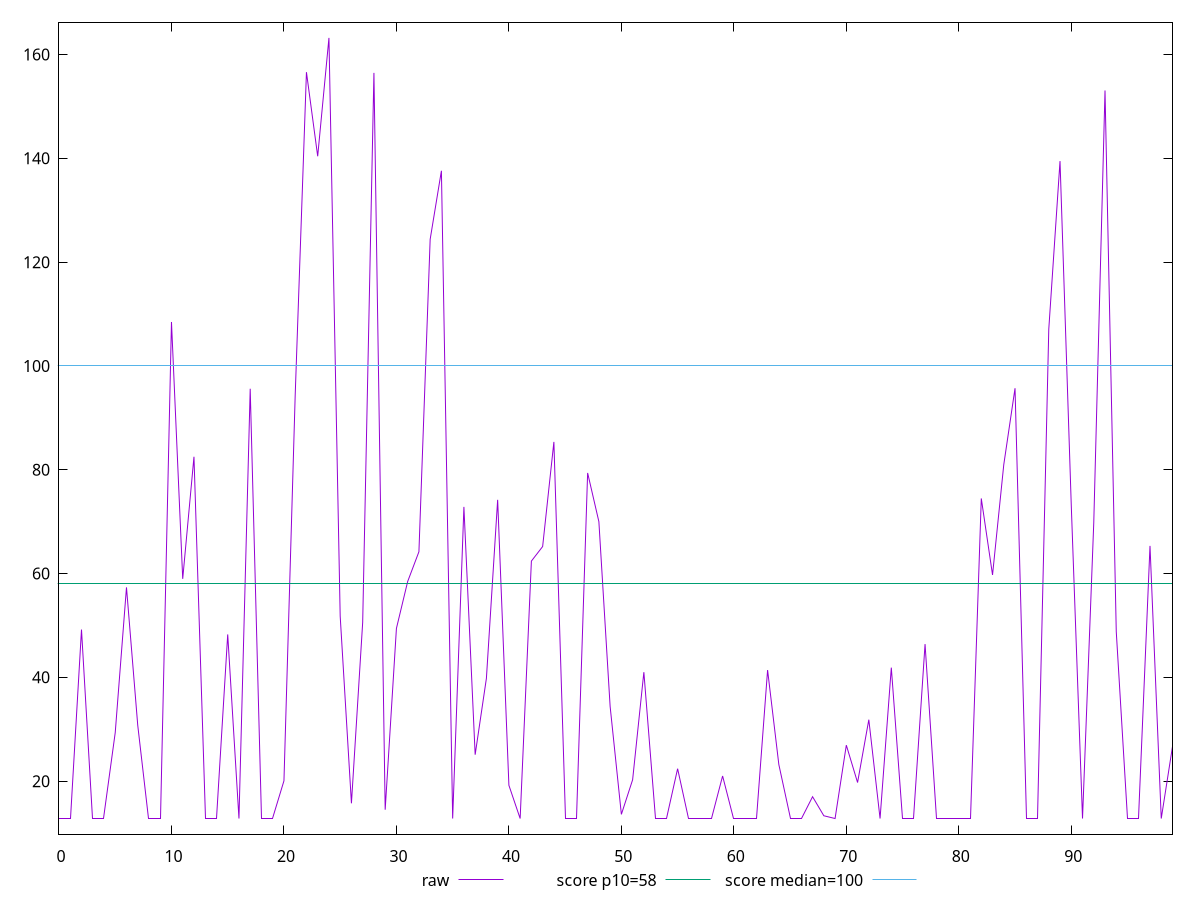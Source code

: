 reset

$raw <<EOF
0 12.8
1 12.8
2 49.2
3 12.8
4 12.8
5 29.36
6 57.33453333333348
7 30.78080000000009
8 12.8
9 12.8
10 108.46653333333333
11 58.97920000000031
12 82.5
13 12.8
14 12.8
15 48.26666666666667
16 12.8
17 95.60000000000001
18 12.8
19 12.8
20 20.06240000000016
21 94.36640000000008
22 156.60000000000002
23 140.4
24 163.20000000000002
25 51.800000000000004
26 15.733333333333334
27 50.58
28 156.4666666666667
29 14.5
30 49.42980000000007
31 58.46666666666667
32 64.2
33 124.4
34 137.60000000000002
35 12.8
36 72.83799999999992
37 25.1
38 39.800000000000004
39 74.2
40 19.200000000000003
41 12.8
42 62.400000000000006
43 65.20480000000026
44 85.36
45 12.8
46 12.8
47 79.38040000000001
48 70
49 34.400000000000006
50 13.600000000000001
51 20.26666666666667
52 41
53 12.8
54 12.8
55 22.400000000000002
56 12.8
57 12.8
58 12.8
59 21
60 12.8
61 12.8
62 12.8
63 41.400000000000006
64 23.200000000000003
65 12.8
66 12.8
67 17
68 13.333333333333334
69 12.8
70 26.933333333333337
71 19.733333333333334
72 31.840000000000003
73 12.8
74 41.86666666666679
75 12.8
76 12.8
77 46.400000000000006
78 12.8
79 12.8
80 12.8
81 12.8
82 74.46666666666667
83 59.73333333333333
84 81
85 95.70126666666644
86 12.8
87 12.8
88 107.0650666666669
89 139.46666666666684
90 73.1368000000001
91 12.8
92 69.80853333333289
93 153.0666666666667
94 48.8
95 12.8
96 12.8
97 65.33333333333334
98 12.8
99 26.666666666666664
EOF

set key outside below
set xrange [0:99]
set yrange [9.792000000000002:166.20800000000003]
set trange [9.792000000000002:166.20800000000003]
set terminal svg size 640, 500 enhanced background rgb 'white'
set output "report_00015_2021-02-09T16-11-33.973Z/estimated-input-latency/samples/pages+cached+noadtech+nomedia/raw/values.svg"

plot $raw title "raw" with line, \
     58 title "score p10=58", \
     100 title "score median=100"

reset
